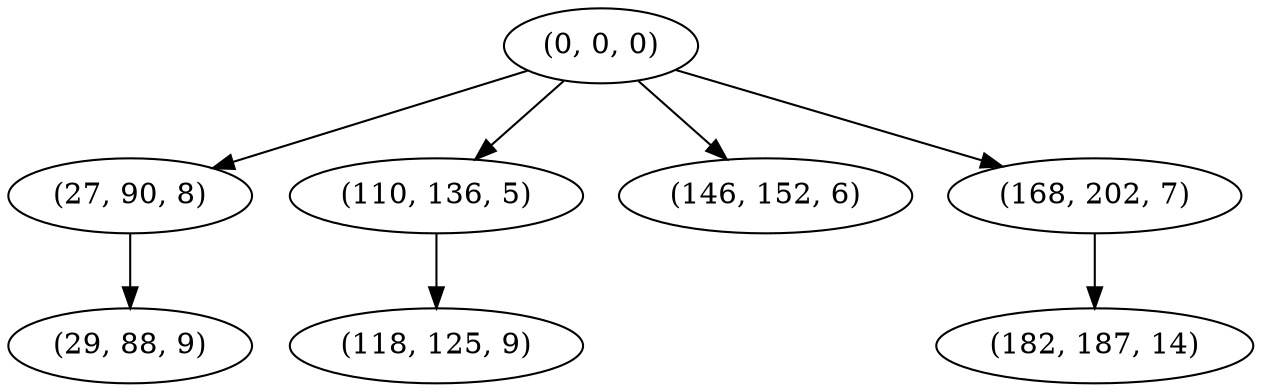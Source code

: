 digraph tree {
    "(0, 0, 0)";
    "(27, 90, 8)";
    "(29, 88, 9)";
    "(110, 136, 5)";
    "(118, 125, 9)";
    "(146, 152, 6)";
    "(168, 202, 7)";
    "(182, 187, 14)";
    "(0, 0, 0)" -> "(27, 90, 8)";
    "(0, 0, 0)" -> "(110, 136, 5)";
    "(0, 0, 0)" -> "(146, 152, 6)";
    "(0, 0, 0)" -> "(168, 202, 7)";
    "(27, 90, 8)" -> "(29, 88, 9)";
    "(110, 136, 5)" -> "(118, 125, 9)";
    "(168, 202, 7)" -> "(182, 187, 14)";
}
